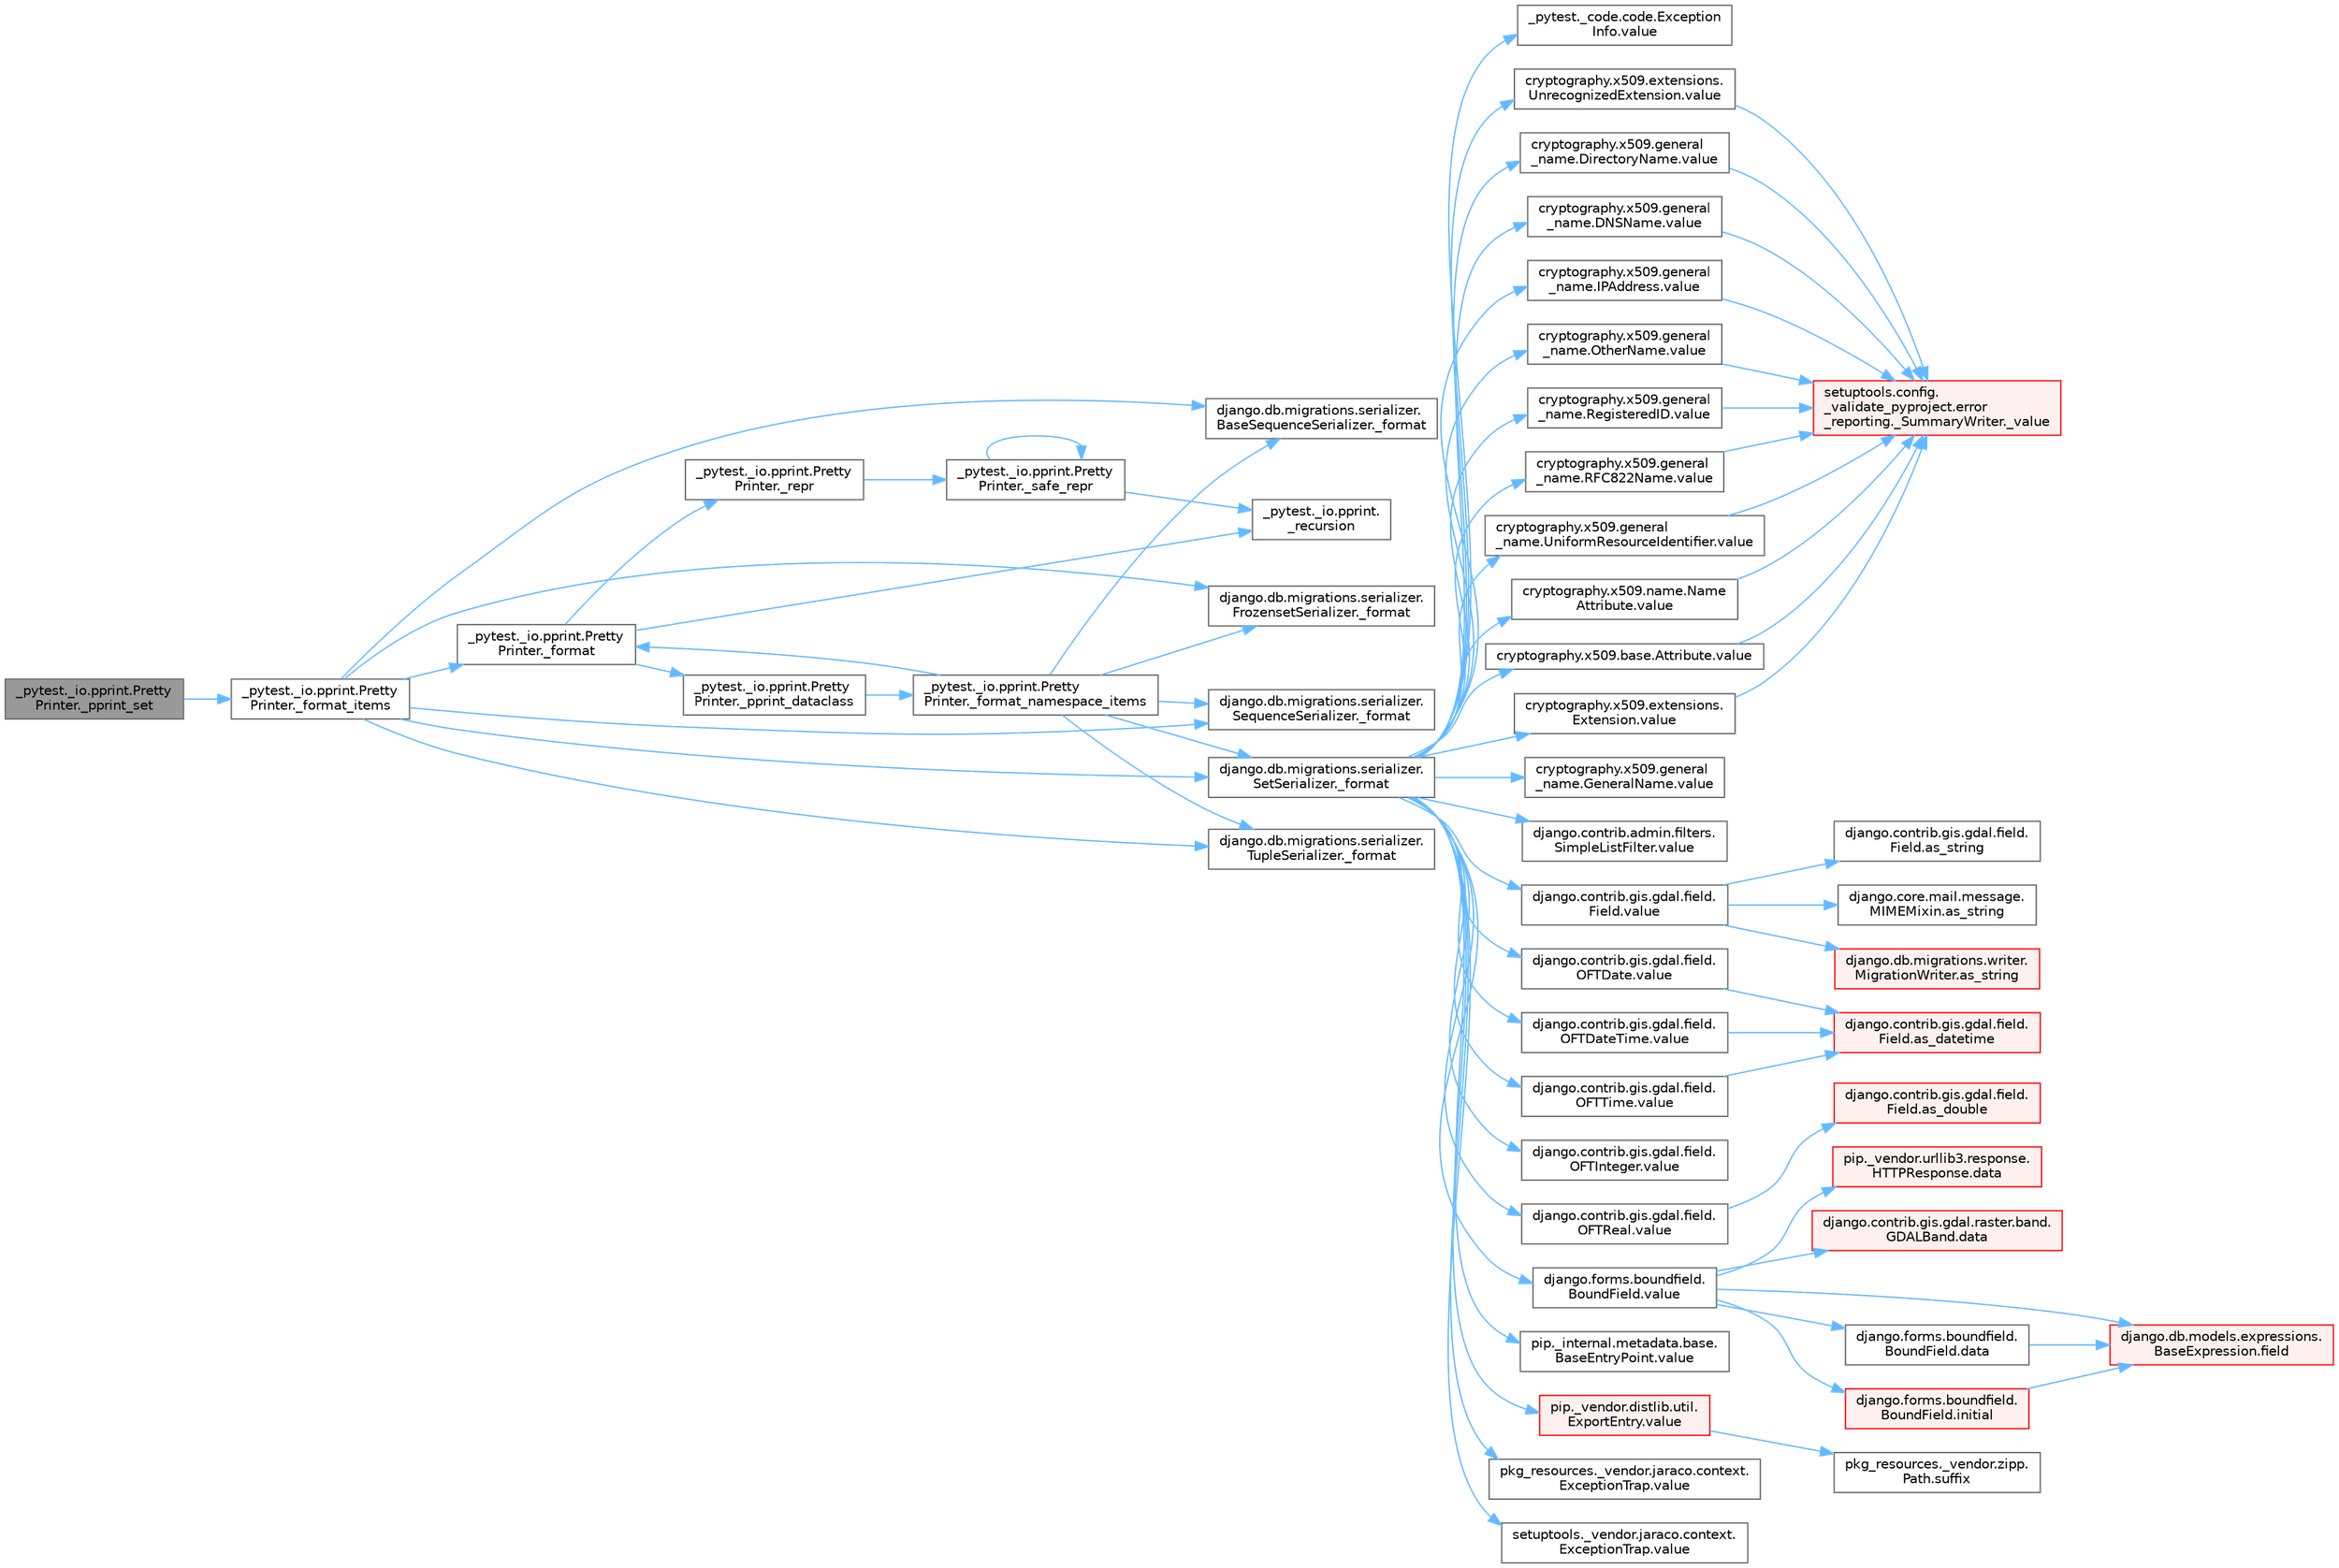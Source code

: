 digraph "_pytest._io.pprint.PrettyPrinter._pprint_set"
{
 // LATEX_PDF_SIZE
  bgcolor="transparent";
  edge [fontname=Helvetica,fontsize=10,labelfontname=Helvetica,labelfontsize=10];
  node [fontname=Helvetica,fontsize=10,shape=box,height=0.2,width=0.4];
  rankdir="LR";
  Node1 [id="Node000001",label="_pytest._io.pprint.Pretty\lPrinter._pprint_set",height=0.2,width=0.4,color="gray40", fillcolor="grey60", style="filled", fontcolor="black",tooltip=" "];
  Node1 -> Node2 [id="edge1_Node000001_Node000002",color="steelblue1",style="solid",tooltip=" "];
  Node2 [id="Node000002",label="_pytest._io.pprint.Pretty\lPrinter._format_items",height=0.2,width=0.4,color="grey40", fillcolor="white", style="filled",URL="$class__pytest_1_1__io_1_1pprint_1_1_pretty_printer.html#adedd9e93b68520fcae74d5846b79d10a",tooltip=" "];
  Node2 -> Node3 [id="edge2_Node000002_Node000003",color="steelblue1",style="solid",tooltip=" "];
  Node3 [id="Node000003",label="_pytest._io.pprint.Pretty\lPrinter._format",height=0.2,width=0.4,color="grey40", fillcolor="white", style="filled",URL="$class__pytest_1_1__io_1_1pprint_1_1_pretty_printer.html#a355f3e8e9d415a6e10dc2b4bca5ce2cf",tooltip=" "];
  Node3 -> Node4 [id="edge3_Node000003_Node000004",color="steelblue1",style="solid",tooltip=" "];
  Node4 [id="Node000004",label="_pytest._io.pprint.Pretty\lPrinter._pprint_dataclass",height=0.2,width=0.4,color="grey40", fillcolor="white", style="filled",URL="$class__pytest_1_1__io_1_1pprint_1_1_pretty_printer.html#af2d7da9539f1eccae15a264520cb8e40",tooltip=" "];
  Node4 -> Node5 [id="edge4_Node000004_Node000005",color="steelblue1",style="solid",tooltip=" "];
  Node5 [id="Node000005",label="_pytest._io.pprint.Pretty\lPrinter._format_namespace_items",height=0.2,width=0.4,color="grey40", fillcolor="white", style="filled",URL="$class__pytest_1_1__io_1_1pprint_1_1_pretty_printer.html#a537b3535c9dde26d2fe3075fff5b5e92",tooltip=" "];
  Node5 -> Node3 [id="edge5_Node000005_Node000003",color="steelblue1",style="solid",tooltip=" "];
  Node5 -> Node6 [id="edge6_Node000005_Node000006",color="steelblue1",style="solid",tooltip=" "];
  Node6 [id="Node000006",label="django.db.migrations.serializer.\lBaseSequenceSerializer._format",height=0.2,width=0.4,color="grey40", fillcolor="white", style="filled",URL="$classdjango_1_1db_1_1migrations_1_1serializer_1_1_base_sequence_serializer.html#abb9b3b91fdaeadae121f734931d29c54",tooltip=" "];
  Node5 -> Node7 [id="edge7_Node000005_Node000007",color="steelblue1",style="solid",tooltip=" "];
  Node7 [id="Node000007",label="django.db.migrations.serializer.\lFrozensetSerializer._format",height=0.2,width=0.4,color="grey40", fillcolor="white", style="filled",URL="$classdjango_1_1db_1_1migrations_1_1serializer_1_1_frozenset_serializer.html#ad4277517a475df5fe6ad5664b8ee8b6d",tooltip=" "];
  Node5 -> Node8 [id="edge8_Node000005_Node000008",color="steelblue1",style="solid",tooltip=" "];
  Node8 [id="Node000008",label="django.db.migrations.serializer.\lSequenceSerializer._format",height=0.2,width=0.4,color="grey40", fillcolor="white", style="filled",URL="$classdjango_1_1db_1_1migrations_1_1serializer_1_1_sequence_serializer.html#a5c74914573e3d7b5c2618f095f8d6bfb",tooltip=" "];
  Node5 -> Node9 [id="edge9_Node000005_Node000009",color="steelblue1",style="solid",tooltip=" "];
  Node9 [id="Node000009",label="django.db.migrations.serializer.\lSetSerializer._format",height=0.2,width=0.4,color="grey40", fillcolor="white", style="filled",URL="$classdjango_1_1db_1_1migrations_1_1serializer_1_1_set_serializer.html#a1d6076a3f50e13eb091ca873f4e98a04",tooltip=" "];
  Node9 -> Node10 [id="edge10_Node000009_Node000010",color="steelblue1",style="solid",tooltip=" "];
  Node10 [id="Node000010",label="_pytest._code.code.Exception\lInfo.value",height=0.2,width=0.4,color="grey40", fillcolor="white", style="filled",URL="$class__pytest_1_1__code_1_1code_1_1_exception_info.html#a65675b4b4254ece8c2b96f442ffa6a75",tooltip=" "];
  Node9 -> Node11 [id="edge11_Node000009_Node000011",color="steelblue1",style="solid",tooltip=" "];
  Node11 [id="Node000011",label="cryptography.x509.base.Attribute.value",height=0.2,width=0.4,color="grey40", fillcolor="white", style="filled",URL="$classcryptography_1_1x509_1_1base_1_1_attribute.html#a60472bf1e6c7d1a19111b910c23c097a",tooltip=" "];
  Node11 -> Node12 [id="edge12_Node000011_Node000012",color="steelblue1",style="solid",tooltip=" "];
  Node12 [id="Node000012",label="setuptools.config.\l_validate_pyproject.error\l_reporting._SummaryWriter._value",height=0.2,width=0.4,color="red", fillcolor="#FFF0F0", style="filled",URL="$classsetuptools_1_1config_1_1__validate__pyproject_1_1error__reporting_1_1___summary_writer.html#a28d60532640e0f6e9f0a8fe8ea5ca0bb",tooltip=" "];
  Node9 -> Node15 [id="edge13_Node000009_Node000015",color="steelblue1",style="solid",tooltip=" "];
  Node15 [id="Node000015",label="cryptography.x509.extensions.\lExtension.value",height=0.2,width=0.4,color="grey40", fillcolor="white", style="filled",URL="$classcryptography_1_1x509_1_1extensions_1_1_extension.html#a8c49255768af4af1c07670fd09fe42a7",tooltip=" "];
  Node15 -> Node12 [id="edge14_Node000015_Node000012",color="steelblue1",style="solid",tooltip=" "];
  Node9 -> Node16 [id="edge15_Node000009_Node000016",color="steelblue1",style="solid",tooltip=" "];
  Node16 [id="Node000016",label="cryptography.x509.extensions.\lUnrecognizedExtension.value",height=0.2,width=0.4,color="grey40", fillcolor="white", style="filled",URL="$classcryptography_1_1x509_1_1extensions_1_1_unrecognized_extension.html#a9992d78623e649a72caf3f3ce5a2c0f9",tooltip=" "];
  Node16 -> Node12 [id="edge16_Node000016_Node000012",color="steelblue1",style="solid",tooltip=" "];
  Node9 -> Node17 [id="edge17_Node000009_Node000017",color="steelblue1",style="solid",tooltip=" "];
  Node17 [id="Node000017",label="cryptography.x509.general\l_name.DirectoryName.value",height=0.2,width=0.4,color="grey40", fillcolor="white", style="filled",URL="$classcryptography_1_1x509_1_1general__name_1_1_directory_name.html#a68ccf077d3347ac26ff3c85cb234c9fe",tooltip=" "];
  Node17 -> Node12 [id="edge18_Node000017_Node000012",color="steelblue1",style="solid",tooltip=" "];
  Node9 -> Node18 [id="edge19_Node000009_Node000018",color="steelblue1",style="solid",tooltip=" "];
  Node18 [id="Node000018",label="cryptography.x509.general\l_name.DNSName.value",height=0.2,width=0.4,color="grey40", fillcolor="white", style="filled",URL="$classcryptography_1_1x509_1_1general__name_1_1_d_n_s_name.html#a93b054a2226f3b5f15aa11e51e8b2357",tooltip=" "];
  Node18 -> Node12 [id="edge20_Node000018_Node000012",color="steelblue1",style="solid",tooltip=" "];
  Node9 -> Node19 [id="edge21_Node000009_Node000019",color="steelblue1",style="solid",tooltip=" "];
  Node19 [id="Node000019",label="cryptography.x509.general\l_name.GeneralName.value",height=0.2,width=0.4,color="grey40", fillcolor="white", style="filled",URL="$classcryptography_1_1x509_1_1general__name_1_1_general_name.html#a6eebdc32cba49fb672f0904be4be684a",tooltip=" "];
  Node9 -> Node20 [id="edge22_Node000009_Node000020",color="steelblue1",style="solid",tooltip=" "];
  Node20 [id="Node000020",label="cryptography.x509.general\l_name.IPAddress.value",height=0.2,width=0.4,color="grey40", fillcolor="white", style="filled",URL="$classcryptography_1_1x509_1_1general__name_1_1_i_p_address.html#a514cf4d34f9d4eac1db384e30bfd545c",tooltip=" "];
  Node20 -> Node12 [id="edge23_Node000020_Node000012",color="steelblue1",style="solid",tooltip=" "];
  Node9 -> Node21 [id="edge24_Node000009_Node000021",color="steelblue1",style="solid",tooltip=" "];
  Node21 [id="Node000021",label="cryptography.x509.general\l_name.OtherName.value",height=0.2,width=0.4,color="grey40", fillcolor="white", style="filled",URL="$classcryptography_1_1x509_1_1general__name_1_1_other_name.html#adc049986474090e83a8ff9ed596f53f6",tooltip=" "];
  Node21 -> Node12 [id="edge25_Node000021_Node000012",color="steelblue1",style="solid",tooltip=" "];
  Node9 -> Node22 [id="edge26_Node000009_Node000022",color="steelblue1",style="solid",tooltip=" "];
  Node22 [id="Node000022",label="cryptography.x509.general\l_name.RegisteredID.value",height=0.2,width=0.4,color="grey40", fillcolor="white", style="filled",URL="$classcryptography_1_1x509_1_1general__name_1_1_registered_i_d.html#a54915bad33598e65e1299ae76700053c",tooltip=" "];
  Node22 -> Node12 [id="edge27_Node000022_Node000012",color="steelblue1",style="solid",tooltip=" "];
  Node9 -> Node23 [id="edge28_Node000009_Node000023",color="steelblue1",style="solid",tooltip=" "];
  Node23 [id="Node000023",label="cryptography.x509.general\l_name.RFC822Name.value",height=0.2,width=0.4,color="grey40", fillcolor="white", style="filled",URL="$classcryptography_1_1x509_1_1general__name_1_1_r_f_c822_name.html#a63c29183b28ccc19efeb5894b261e70d",tooltip=" "];
  Node23 -> Node12 [id="edge29_Node000023_Node000012",color="steelblue1",style="solid",tooltip=" "];
  Node9 -> Node24 [id="edge30_Node000009_Node000024",color="steelblue1",style="solid",tooltip=" "];
  Node24 [id="Node000024",label="cryptography.x509.general\l_name.UniformResourceIdentifier.value",height=0.2,width=0.4,color="grey40", fillcolor="white", style="filled",URL="$classcryptography_1_1x509_1_1general__name_1_1_uniform_resource_identifier.html#a62c2508b5e9961e78426b268e20f412f",tooltip=" "];
  Node24 -> Node12 [id="edge31_Node000024_Node000012",color="steelblue1",style="solid",tooltip=" "];
  Node9 -> Node25 [id="edge32_Node000009_Node000025",color="steelblue1",style="solid",tooltip=" "];
  Node25 [id="Node000025",label="cryptography.x509.name.Name\lAttribute.value",height=0.2,width=0.4,color="grey40", fillcolor="white", style="filled",URL="$classcryptography_1_1x509_1_1name_1_1_name_attribute.html#af39a23a036a8c8a731fb74018c6c58f7",tooltip=" "];
  Node25 -> Node12 [id="edge33_Node000025_Node000012",color="steelblue1",style="solid",tooltip=" "];
  Node9 -> Node26 [id="edge34_Node000009_Node000026",color="steelblue1",style="solid",tooltip=" "];
  Node26 [id="Node000026",label="django.contrib.admin.filters.\lSimpleListFilter.value",height=0.2,width=0.4,color="grey40", fillcolor="white", style="filled",URL="$classdjango_1_1contrib_1_1admin_1_1filters_1_1_simple_list_filter.html#aefe5c6c5478d3d2560a882cadc9e7649",tooltip=" "];
  Node9 -> Node27 [id="edge35_Node000009_Node000027",color="steelblue1",style="solid",tooltip=" "];
  Node27 [id="Node000027",label="django.contrib.gis.gdal.field.\lField.value",height=0.2,width=0.4,color="grey40", fillcolor="white", style="filled",URL="$classdjango_1_1contrib_1_1gis_1_1gdal_1_1field_1_1_field.html#a0534fa49aaead023461bb9458776c33c",tooltip=" "];
  Node27 -> Node28 [id="edge36_Node000027_Node000028",color="steelblue1",style="solid",tooltip=" "];
  Node28 [id="Node000028",label="django.contrib.gis.gdal.field.\lField.as_string",height=0.2,width=0.4,color="grey40", fillcolor="white", style="filled",URL="$classdjango_1_1contrib_1_1gis_1_1gdal_1_1field_1_1_field.html#aa37958814c801a9690b6b9772d8a5b79",tooltip=" "];
  Node27 -> Node29 [id="edge37_Node000027_Node000029",color="steelblue1",style="solid",tooltip=" "];
  Node29 [id="Node000029",label="django.core.mail.message.\lMIMEMixin.as_string",height=0.2,width=0.4,color="grey40", fillcolor="white", style="filled",URL="$classdjango_1_1core_1_1mail_1_1message_1_1_m_i_m_e_mixin.html#a5a8dae67cb420cf97d6906cdd6d9efee",tooltip=" "];
  Node27 -> Node30 [id="edge38_Node000027_Node000030",color="steelblue1",style="solid",tooltip=" "];
  Node30 [id="Node000030",label="django.db.migrations.writer.\lMigrationWriter.as_string",height=0.2,width=0.4,color="red", fillcolor="#FFF0F0", style="filled",URL="$classdjango_1_1db_1_1migrations_1_1writer_1_1_migration_writer.html#a4cf831cf0ce1f20f21c7e5ce5ec60980",tooltip=" "];
  Node9 -> Node34 [id="edge39_Node000009_Node000034",color="steelblue1",style="solid",tooltip=" "];
  Node34 [id="Node000034",label="django.contrib.gis.gdal.field.\lOFTDate.value",height=0.2,width=0.4,color="grey40", fillcolor="white", style="filled",URL="$classdjango_1_1contrib_1_1gis_1_1gdal_1_1field_1_1_o_f_t_date.html#a1b70bed1d73b01c2dbbb215c85f318b1",tooltip=" "];
  Node34 -> Node35 [id="edge40_Node000034_Node000035",color="steelblue1",style="solid",tooltip=" "];
  Node35 [id="Node000035",label="django.contrib.gis.gdal.field.\lField.as_datetime",height=0.2,width=0.4,color="red", fillcolor="#FFF0F0", style="filled",URL="$classdjango_1_1contrib_1_1gis_1_1gdal_1_1field_1_1_field.html#a66edb3de23b3eb15d37281d1ff10fe08",tooltip=" "];
  Node9 -> Node39 [id="edge41_Node000009_Node000039",color="steelblue1",style="solid",tooltip=" "];
  Node39 [id="Node000039",label="django.contrib.gis.gdal.field.\lOFTDateTime.value",height=0.2,width=0.4,color="grey40", fillcolor="white", style="filled",URL="$classdjango_1_1contrib_1_1gis_1_1gdal_1_1field_1_1_o_f_t_date_time.html#a90dc99581d0efab92ef193eaea54300e",tooltip=" "];
  Node39 -> Node35 [id="edge42_Node000039_Node000035",color="steelblue1",style="solid",tooltip=" "];
  Node9 -> Node40 [id="edge43_Node000009_Node000040",color="steelblue1",style="solid",tooltip=" "];
  Node40 [id="Node000040",label="django.contrib.gis.gdal.field.\lOFTInteger.value",height=0.2,width=0.4,color="grey40", fillcolor="white", style="filled",URL="$classdjango_1_1contrib_1_1gis_1_1gdal_1_1field_1_1_o_f_t_integer.html#ae8b59256eee84f0198bfe27ae73c2f40",tooltip=" "];
  Node9 -> Node41 [id="edge44_Node000009_Node000041",color="steelblue1",style="solid",tooltip=" "];
  Node41 [id="Node000041",label="django.contrib.gis.gdal.field.\lOFTReal.value",height=0.2,width=0.4,color="grey40", fillcolor="white", style="filled",URL="$classdjango_1_1contrib_1_1gis_1_1gdal_1_1field_1_1_o_f_t_real.html#af38e5fdd4622d4f12649b8b882dae3c9",tooltip=" "];
  Node41 -> Node42 [id="edge45_Node000041_Node000042",color="steelblue1",style="solid",tooltip=" "];
  Node42 [id="Node000042",label="django.contrib.gis.gdal.field.\lField.as_double",height=0.2,width=0.4,color="red", fillcolor="#FFF0F0", style="filled",URL="$classdjango_1_1contrib_1_1gis_1_1gdal_1_1field_1_1_field.html#a734b69fcf982104ea1e53b2b4857b885",tooltip=" "];
  Node9 -> Node43 [id="edge46_Node000009_Node000043",color="steelblue1",style="solid",tooltip=" "];
  Node43 [id="Node000043",label="django.contrib.gis.gdal.field.\lOFTTime.value",height=0.2,width=0.4,color="grey40", fillcolor="white", style="filled",URL="$classdjango_1_1contrib_1_1gis_1_1gdal_1_1field_1_1_o_f_t_time.html#a5409d5a314e03fe5dec94170182a1942",tooltip=" "];
  Node43 -> Node35 [id="edge47_Node000043_Node000035",color="steelblue1",style="solid",tooltip=" "];
  Node9 -> Node44 [id="edge48_Node000009_Node000044",color="steelblue1",style="solid",tooltip=" "];
  Node44 [id="Node000044",label="django.forms.boundfield.\lBoundField.value",height=0.2,width=0.4,color="grey40", fillcolor="white", style="filled",URL="$classdjango_1_1forms_1_1boundfield_1_1_bound_field.html#a477fc97c541321eb1218c4287678ce5e",tooltip=" "];
  Node44 -> Node45 [id="edge49_Node000044_Node000045",color="steelblue1",style="solid",tooltip=" "];
  Node45 [id="Node000045",label="django.contrib.gis.gdal.raster.band.\lGDALBand.data",height=0.2,width=0.4,color="red", fillcolor="#FFF0F0", style="filled",URL="$classdjango_1_1contrib_1_1gis_1_1gdal_1_1raster_1_1band_1_1_g_d_a_l_band.html#a5d37dc4c4d5a50a21b75460e75f9ee4d",tooltip=" "];
  Node44 -> Node300 [id="edge50_Node000044_Node000300",color="steelblue1",style="solid",tooltip=" "];
  Node300 [id="Node000300",label="django.forms.boundfield.\lBoundField.data",height=0.2,width=0.4,color="grey40", fillcolor="white", style="filled",URL="$classdjango_1_1forms_1_1boundfield_1_1_bound_field.html#ad38e19a5099c352218e82322f47b020c",tooltip=" "];
  Node300 -> Node149 [id="edge51_Node000300_Node000149",color="steelblue1",style="solid",tooltip=" "];
  Node149 [id="Node000149",label="django.db.models.expressions.\lBaseExpression.field",height=0.2,width=0.4,color="red", fillcolor="#FFF0F0", style="filled",URL="$classdjango_1_1db_1_1models_1_1expressions_1_1_base_expression.html#a70aeb35391ada82c2e9f02b1c3ac150c",tooltip=" "];
  Node44 -> Node301 [id="edge52_Node000044_Node000301",color="steelblue1",style="solid",tooltip=" "];
  Node301 [id="Node000301",label="pip._vendor.urllib3.response.\lHTTPResponse.data",height=0.2,width=0.4,color="red", fillcolor="#FFF0F0", style="filled",URL="$classpip_1_1__vendor_1_1urllib3_1_1response_1_1_h_t_t_p_response.html#abf3c538704803faf453331b0031f3bdd",tooltip=" "];
  Node44 -> Node149 [id="edge53_Node000044_Node000149",color="steelblue1",style="solid",tooltip=" "];
  Node44 -> Node1253 [id="edge54_Node000044_Node001253",color="steelblue1",style="solid",tooltip=" "];
  Node1253 [id="Node001253",label="django.forms.boundfield.\lBoundField.initial",height=0.2,width=0.4,color="red", fillcolor="#FFF0F0", style="filled",URL="$classdjango_1_1forms_1_1boundfield_1_1_bound_field.html#a81706c00426d51f42167d00c2018cb92",tooltip=" "];
  Node1253 -> Node149 [id="edge55_Node001253_Node000149",color="steelblue1",style="solid",tooltip=" "];
  Node9 -> Node526 [id="edge56_Node000009_Node000526",color="steelblue1",style="solid",tooltip=" "];
  Node526 [id="Node000526",label="pip._internal.metadata.base.\lBaseEntryPoint.value",height=0.2,width=0.4,color="grey40", fillcolor="white", style="filled",URL="$classpip_1_1__internal_1_1metadata_1_1base_1_1_base_entry_point.html#a446ba6422d9cd9c14da8fdd2cbb91a25",tooltip=" "];
  Node9 -> Node527 [id="edge57_Node000009_Node000527",color="steelblue1",style="solid",tooltip=" "];
  Node527 [id="Node000527",label="pip._vendor.distlib.util.\lExportEntry.value",height=0.2,width=0.4,color="red", fillcolor="#FFF0F0", style="filled",URL="$classpip_1_1__vendor_1_1distlib_1_1util_1_1_export_entry.html#a7c58cd5235937bd538b1c0583bd51fda",tooltip=" "];
  Node527 -> Node528 [id="edge58_Node000527_Node000528",color="steelblue1",style="solid",tooltip=" "];
  Node528 [id="Node000528",label="pkg_resources._vendor.zipp.\lPath.suffix",height=0.2,width=0.4,color="grey40", fillcolor="white", style="filled",URL="$classpkg__resources_1_1__vendor_1_1zipp_1_1_path.html#af71056b6cebbc8c50fa83ccc23292725",tooltip=" "];
  Node9 -> Node530 [id="edge59_Node000009_Node000530",color="steelblue1",style="solid",tooltip=" "];
  Node530 [id="Node000530",label="pkg_resources._vendor.jaraco.context.\lExceptionTrap.value",height=0.2,width=0.4,color="grey40", fillcolor="white", style="filled",URL="$classpkg__resources_1_1__vendor_1_1jaraco_1_1context_1_1_exception_trap.html#a39fb0ebf79a980f43ac06486340130e5",tooltip=" "];
  Node9 -> Node531 [id="edge60_Node000009_Node000531",color="steelblue1",style="solid",tooltip=" "];
  Node531 [id="Node000531",label="setuptools._vendor.jaraco.context.\lExceptionTrap.value",height=0.2,width=0.4,color="grey40", fillcolor="white", style="filled",URL="$classsetuptools_1_1__vendor_1_1jaraco_1_1context_1_1_exception_trap.html#a92eaef82df6b864df0489085d65435f1",tooltip=" "];
  Node5 -> Node3535 [id="edge61_Node000005_Node003535",color="steelblue1",style="solid",tooltip=" "];
  Node3535 [id="Node003535",label="django.db.migrations.serializer.\lTupleSerializer._format",height=0.2,width=0.4,color="grey40", fillcolor="white", style="filled",URL="$classdjango_1_1db_1_1migrations_1_1serializer_1_1_tuple_serializer.html#adedc291614a14f5399c01a6026eed276",tooltip=" "];
  Node3 -> Node4524 [id="edge62_Node000003_Node004524",color="steelblue1",style="solid",tooltip=" "];
  Node4524 [id="Node004524",label="_pytest._io.pprint.\l_recursion",height=0.2,width=0.4,color="grey40", fillcolor="white", style="filled",URL="$namespace__pytest_1_1__io_1_1pprint.html#ad888f25c70f8deabf08e059b1c9eccbf",tooltip=" "];
  Node3 -> Node4525 [id="edge63_Node000003_Node004525",color="steelblue1",style="solid",tooltip=" "];
  Node4525 [id="Node004525",label="_pytest._io.pprint.Pretty\lPrinter._repr",height=0.2,width=0.4,color="grey40", fillcolor="white", style="filled",URL="$class__pytest_1_1__io_1_1pprint_1_1_pretty_printer.html#ab359844e63436cff367cc984aa5cf19d",tooltip=" "];
  Node4525 -> Node4526 [id="edge64_Node004525_Node004526",color="steelblue1",style="solid",tooltip=" "];
  Node4526 [id="Node004526",label="_pytest._io.pprint.Pretty\lPrinter._safe_repr",height=0.2,width=0.4,color="grey40", fillcolor="white", style="filled",URL="$class__pytest_1_1__io_1_1pprint_1_1_pretty_printer.html#a4f27d7b0fd22f9bf750cb0ccb559ce27",tooltip=" "];
  Node4526 -> Node4524 [id="edge65_Node004526_Node004524",color="steelblue1",style="solid",tooltip=" "];
  Node4526 -> Node4526 [id="edge66_Node004526_Node004526",color="steelblue1",style="solid",tooltip=" "];
  Node2 -> Node6 [id="edge67_Node000002_Node000006",color="steelblue1",style="solid",tooltip=" "];
  Node2 -> Node7 [id="edge68_Node000002_Node000007",color="steelblue1",style="solid",tooltip=" "];
  Node2 -> Node8 [id="edge69_Node000002_Node000008",color="steelblue1",style="solid",tooltip=" "];
  Node2 -> Node9 [id="edge70_Node000002_Node000009",color="steelblue1",style="solid",tooltip=" "];
  Node2 -> Node3535 [id="edge71_Node000002_Node003535",color="steelblue1",style="solid",tooltip=" "];
}
